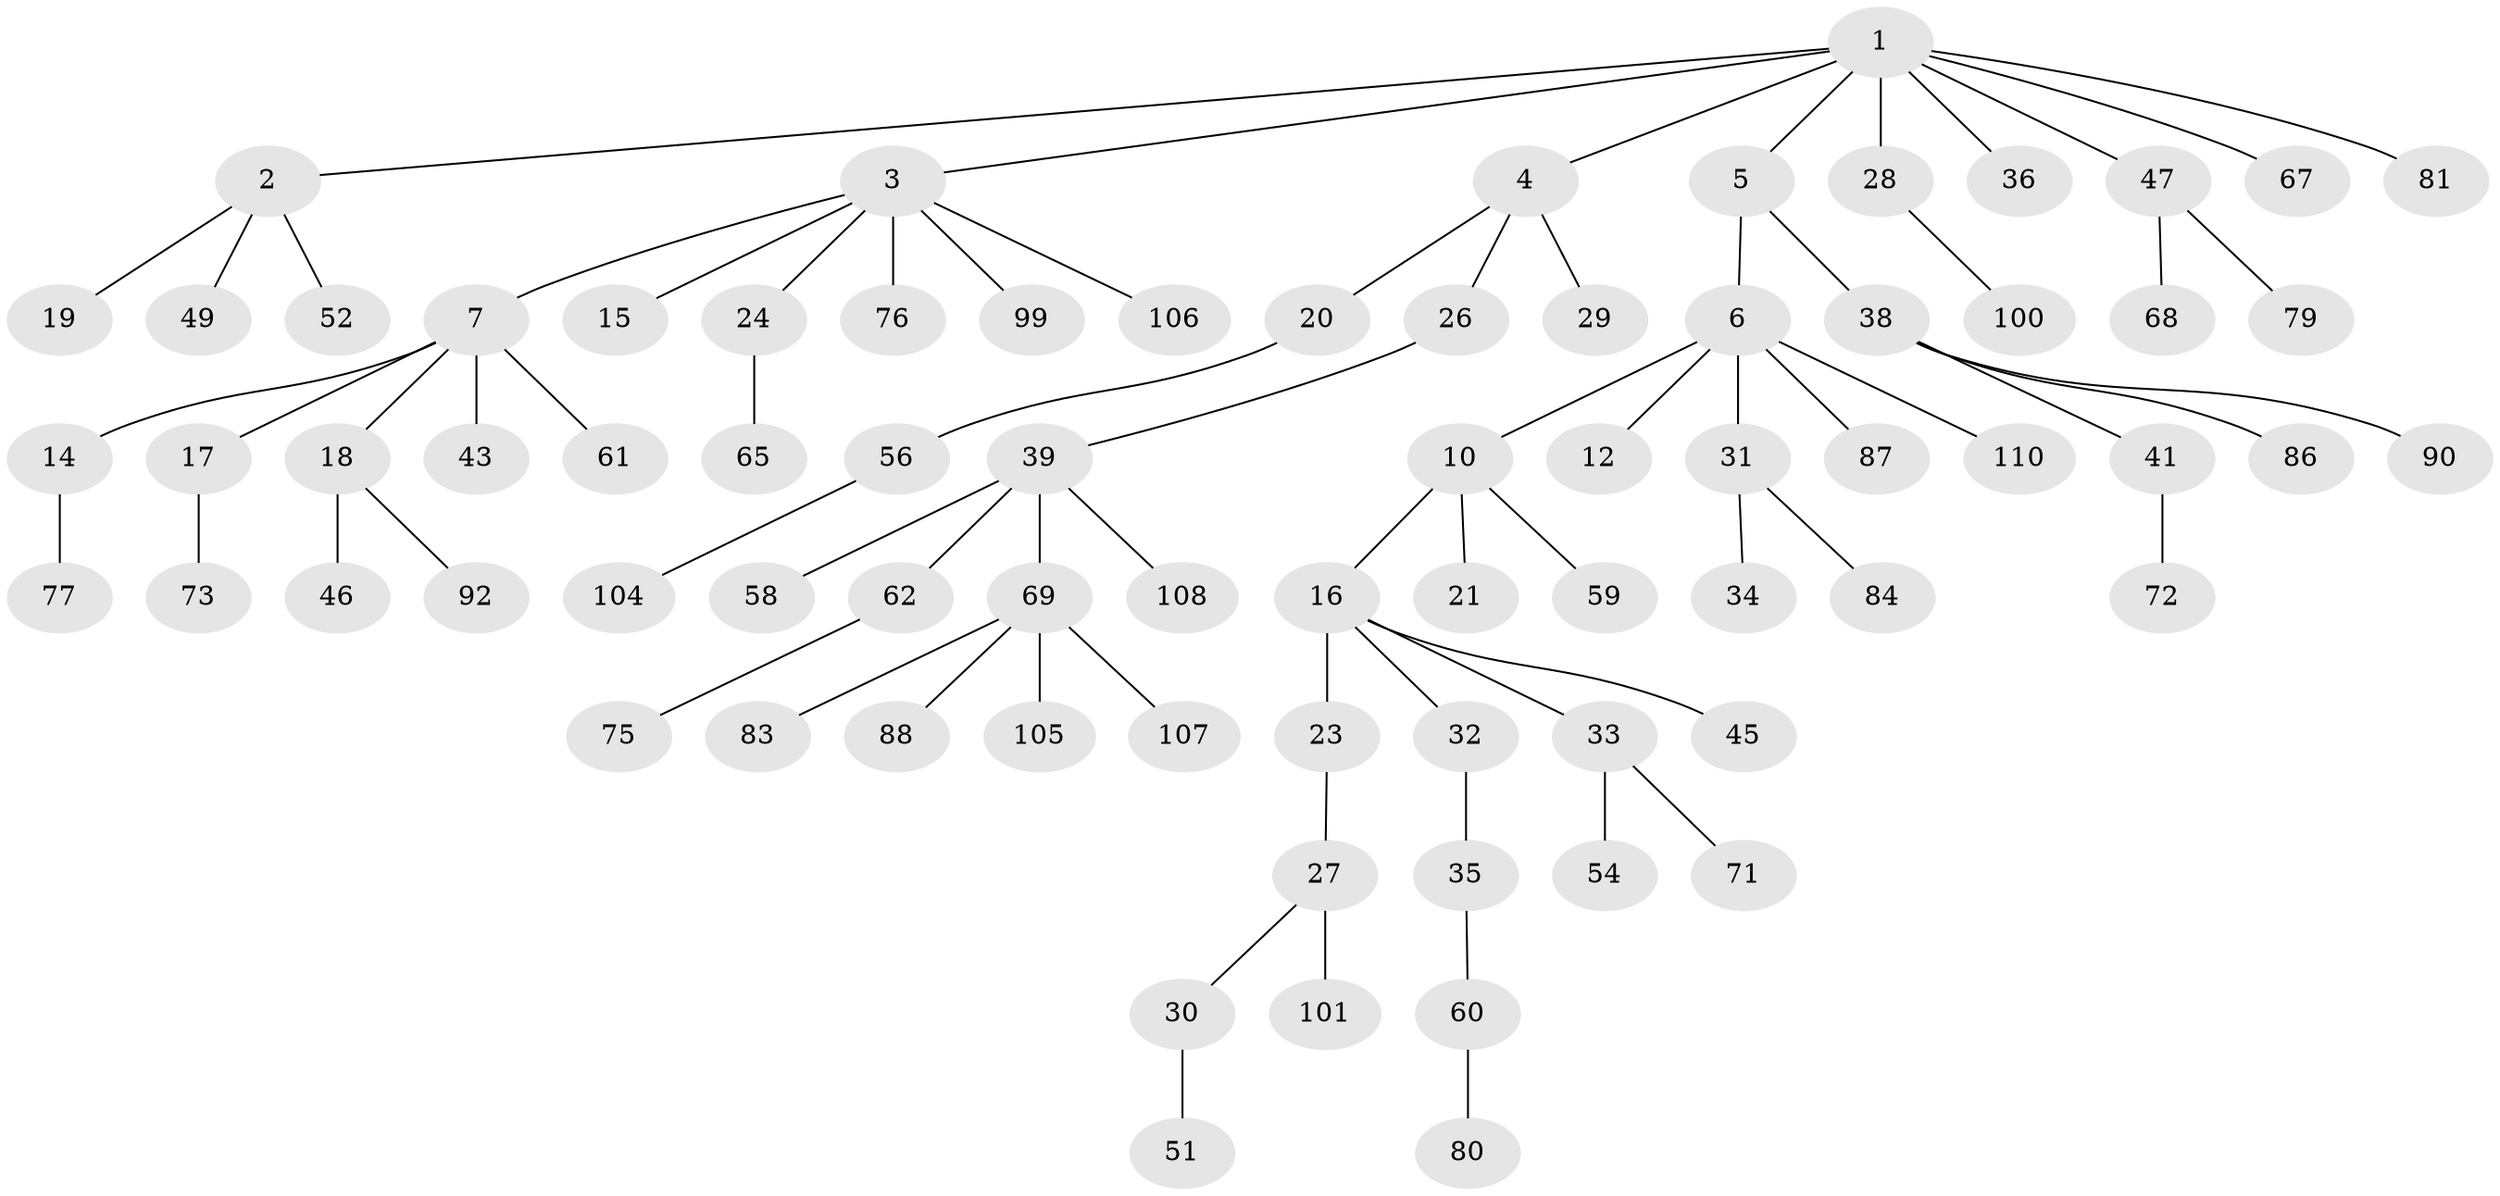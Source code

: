 // original degree distribution, {6: 0.00909090909090909, 3: 0.13636363636363635, 7: 0.00909090909090909, 4: 0.07272727272727272, 5: 0.045454545454545456, 2: 0.20909090909090908, 1: 0.5181818181818182}
// Generated by graph-tools (version 1.1) at 2025/42/03/06/25 10:42:02]
// undirected, 76 vertices, 75 edges
graph export_dot {
graph [start="1"]
  node [color=gray90,style=filled];
  1 [super="+25"];
  2 [super="+40"];
  3 [super="+11"];
  4 [super="+13"];
  5;
  6 [super="+9"];
  7 [super="+8"];
  10 [super="+57"];
  12;
  14;
  15;
  16 [super="+22"];
  17 [super="+63"];
  18 [super="+74"];
  19 [super="+102"];
  20;
  21;
  23 [super="+53"];
  24;
  26 [super="+55"];
  27 [super="+96"];
  28 [super="+50"];
  29 [super="+91"];
  30;
  31 [super="+109"];
  32;
  33 [super="+48"];
  34 [super="+37"];
  35;
  36;
  38 [super="+42"];
  39 [super="+44"];
  41 [super="+93"];
  43 [super="+94"];
  45;
  46 [super="+64"];
  47 [super="+66"];
  49 [super="+95"];
  51;
  52;
  54;
  56 [super="+78"];
  58;
  59;
  60 [super="+82"];
  61;
  62 [super="+70"];
  65;
  67;
  68 [super="+97"];
  69 [super="+103"];
  71;
  72;
  73;
  75 [super="+98"];
  76;
  77;
  79;
  80;
  81 [super="+85"];
  83 [super="+89"];
  84;
  86;
  87;
  88;
  90;
  92;
  99;
  100;
  101;
  104;
  105;
  106;
  107;
  108;
  110;
  1 -- 2;
  1 -- 3;
  1 -- 4;
  1 -- 5;
  1 -- 47;
  1 -- 81;
  1 -- 67;
  1 -- 36;
  1 -- 28;
  2 -- 19;
  2 -- 49;
  2 -- 52;
  3 -- 7;
  3 -- 15;
  3 -- 24;
  3 -- 99;
  3 -- 106;
  3 -- 76;
  4 -- 26;
  4 -- 29;
  4 -- 20;
  5 -- 6;
  5 -- 38;
  6 -- 10;
  6 -- 12;
  6 -- 110;
  6 -- 31;
  6 -- 87;
  7 -- 14;
  7 -- 17;
  7 -- 61;
  7 -- 18;
  7 -- 43;
  10 -- 16;
  10 -- 21;
  10 -- 59;
  14 -- 77;
  16 -- 45;
  16 -- 33;
  16 -- 32;
  16 -- 23;
  17 -- 73;
  18 -- 46;
  18 -- 92;
  20 -- 56;
  23 -- 27;
  24 -- 65;
  26 -- 39;
  27 -- 30;
  27 -- 101;
  28 -- 100;
  30 -- 51;
  31 -- 34;
  31 -- 84;
  32 -- 35;
  33 -- 54;
  33 -- 71;
  35 -- 60;
  38 -- 41;
  38 -- 86;
  38 -- 90;
  39 -- 69;
  39 -- 58;
  39 -- 108;
  39 -- 62;
  41 -- 72;
  47 -- 79;
  47 -- 68;
  56 -- 104;
  60 -- 80;
  62 -- 75;
  69 -- 83;
  69 -- 88;
  69 -- 107;
  69 -- 105;
}
